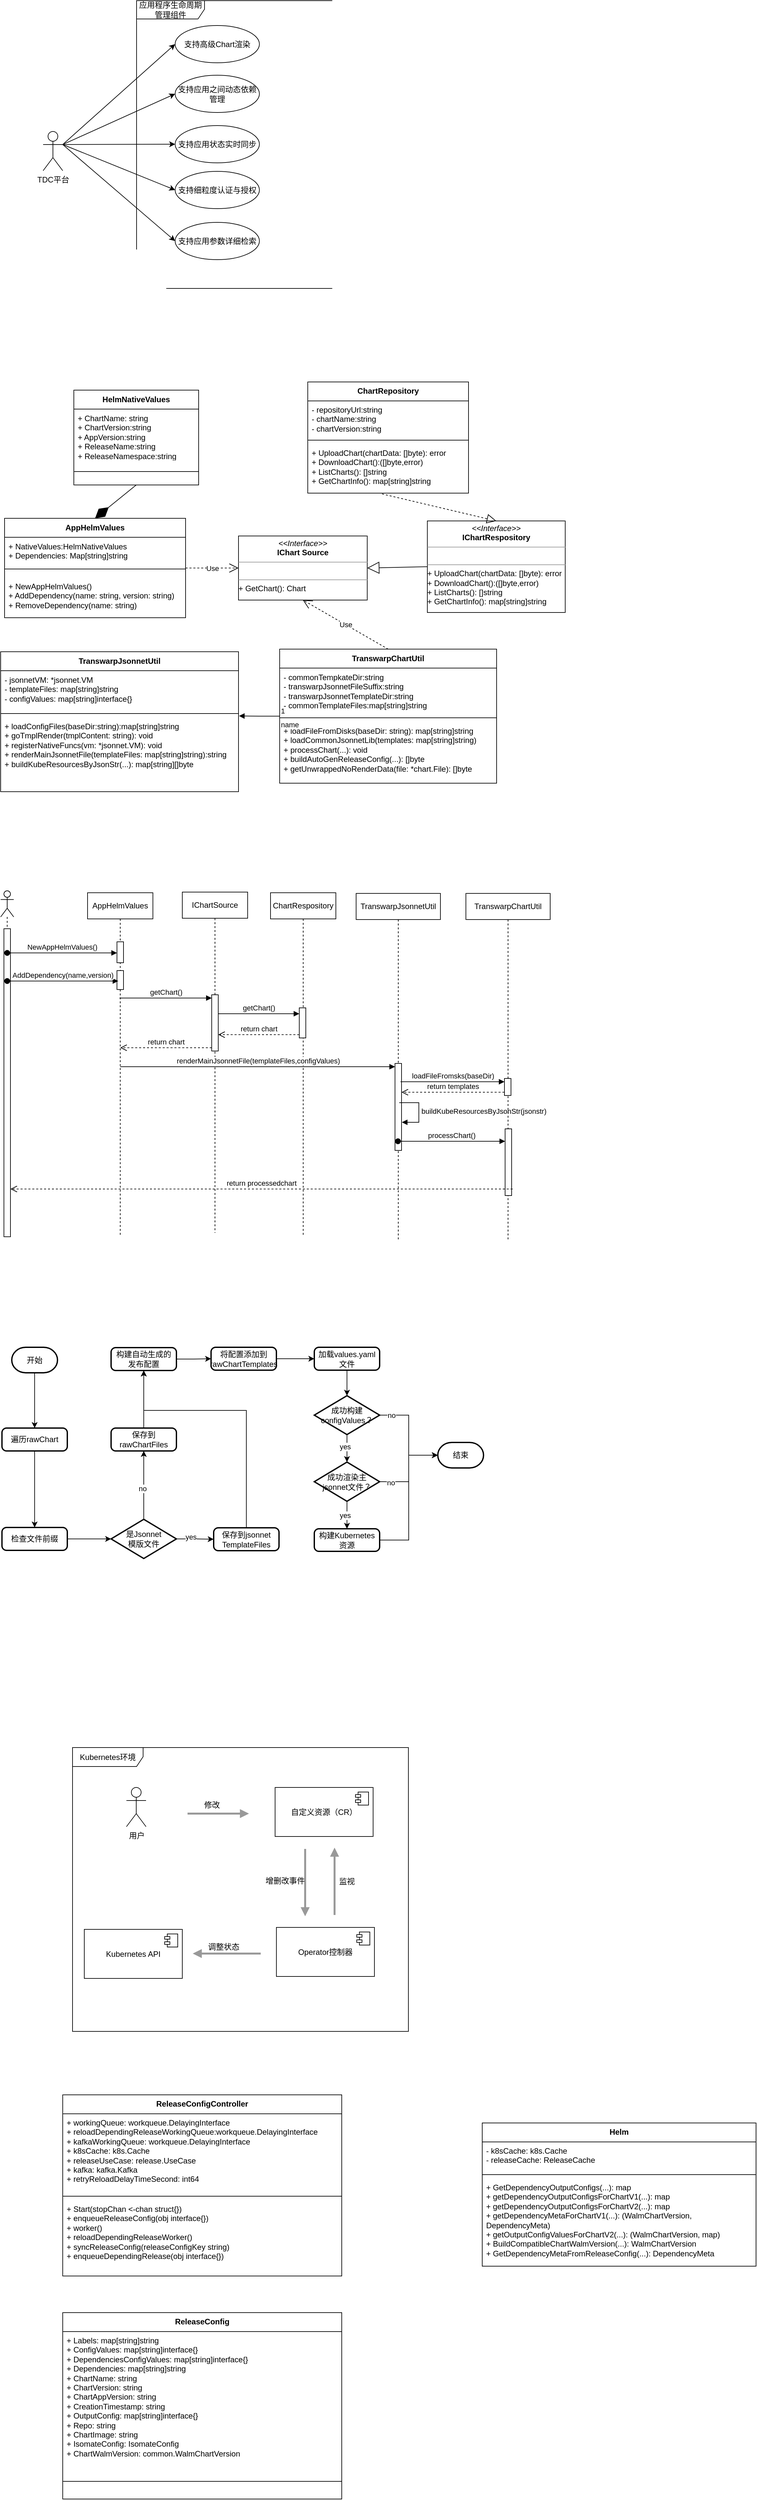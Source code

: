 <mxfile version="23.0.0" type="github">
  <diagram name="第 1 页" id="yZunspwBwA8Hu7tk7gx-">
    <mxGraphModel dx="2474" dy="5156" grid="0" gridSize="10" guides="1" tooltips="1" connect="1" arrows="1" fold="1" page="0" pageScale="1" pageWidth="827" pageHeight="1169" math="0" shadow="0">
      <root>
        <mxCell id="0" />
        <mxCell id="1" parent="0" />
        <mxCell id="CTEW_f1p-4XAKWupYN5k-1" value="HelmNativeValues" style="swimlane;fontStyle=1;align=center;verticalAlign=top;childLayout=stackLayout;horizontal=1;startSize=29;horizontalStack=0;resizeParent=1;resizeParentMax=0;resizeLast=0;collapsible=1;marginBottom=0;whiteSpace=wrap;html=1;" parent="1" vertex="1">
          <mxGeometry x="-277" y="-3053.5" width="191" height="145" as="geometry" />
        </mxCell>
        <mxCell id="CTEW_f1p-4XAKWupYN5k-2" value="+ ChartName: string&lt;br&gt;+ ChartVersion:string&lt;br&gt;+ AppVersion:string&lt;br&gt;+ ReleaseName:string&lt;br&gt;+ ReleaseNamespace:string" style="text;strokeColor=none;fillColor=none;align=left;verticalAlign=top;spacingLeft=4;spacingRight=4;overflow=hidden;rotatable=0;points=[[0,0.5],[1,0.5]];portConstraint=eastwest;whiteSpace=wrap;html=1;" parent="CTEW_f1p-4XAKWupYN5k-1" vertex="1">
          <mxGeometry y="29" width="191" height="75" as="geometry" />
        </mxCell>
        <mxCell id="CTEW_f1p-4XAKWupYN5k-3" value="" style="line;strokeWidth=1;fillColor=none;align=left;verticalAlign=middle;spacingTop=-1;spacingLeft=3;spacingRight=3;rotatable=0;labelPosition=right;points=[];portConstraint=eastwest;strokeColor=inherit;" parent="CTEW_f1p-4XAKWupYN5k-1" vertex="1">
          <mxGeometry y="104" width="191" height="41" as="geometry" />
        </mxCell>
        <mxCell id="CTEW_f1p-4XAKWupYN5k-19" value="AppHelmValues" style="swimlane;fontStyle=1;align=center;verticalAlign=top;childLayout=stackLayout;horizontal=1;startSize=29;horizontalStack=0;resizeParent=1;resizeParentMax=0;resizeLast=0;collapsible=1;marginBottom=0;whiteSpace=wrap;html=1;" parent="1" vertex="1">
          <mxGeometry x="-383" y="-2857.5" width="277" height="152" as="geometry" />
        </mxCell>
        <mxCell id="CTEW_f1p-4XAKWupYN5k-20" value="+ NativeValues:HelmNativeValues&lt;br&gt;+ Dependencies: Map[string]string&lt;br&gt;" style="text;strokeColor=none;fillColor=none;align=left;verticalAlign=top;spacingLeft=4;spacingRight=4;overflow=hidden;rotatable=0;points=[[0,0.5],[1,0.5]];portConstraint=eastwest;whiteSpace=wrap;html=1;" parent="CTEW_f1p-4XAKWupYN5k-19" vertex="1">
          <mxGeometry y="29" width="277" height="36" as="geometry" />
        </mxCell>
        <mxCell id="CTEW_f1p-4XAKWupYN5k-21" value="" style="line;strokeWidth=1;fillColor=none;align=left;verticalAlign=middle;spacingTop=-1;spacingLeft=3;spacingRight=3;rotatable=0;labelPosition=right;points=[];portConstraint=eastwest;strokeColor=inherit;" parent="CTEW_f1p-4XAKWupYN5k-19" vertex="1">
          <mxGeometry y="65" width="277" height="25" as="geometry" />
        </mxCell>
        <mxCell id="CTEW_f1p-4XAKWupYN5k-49" value="+ NewAppHelmValues()&lt;br style=&quot;border-color: var(--border-color); padding: 0px; margin: 0px;&quot;&gt;+ AddDependency(name: string, version: string)&lt;br style=&quot;border-color: var(--border-color); padding: 0px; margin: 0px;&quot;&gt;+ RemoveDependency(name: string)" style="text;strokeColor=none;fillColor=none;align=left;verticalAlign=top;spacingLeft=4;spacingRight=4;overflow=hidden;rotatable=0;points=[[0,0.5],[1,0.5]];portConstraint=eastwest;whiteSpace=wrap;html=1;" parent="CTEW_f1p-4XAKWupYN5k-19" vertex="1">
          <mxGeometry y="90" width="277" height="62" as="geometry" />
        </mxCell>
        <mxCell id="CTEW_f1p-4XAKWupYN5k-25" value="TranswarpChartUtil" style="swimlane;fontStyle=1;align=center;verticalAlign=top;childLayout=stackLayout;horizontal=1;startSize=29;horizontalStack=0;resizeParent=1;resizeParentMax=0;resizeLast=0;collapsible=1;marginBottom=0;whiteSpace=wrap;html=1;" parent="1" vertex="1">
          <mxGeometry x="38" y="-2657.5" width="332" height="205" as="geometry" />
        </mxCell>
        <mxCell id="CTEW_f1p-4XAKWupYN5k-32" value="- commonTempkateDir:string&lt;br&gt;- transwarpJsonnetFileSuffix:string&lt;br&gt;- transwarpJsonnetTemplateDir:string&lt;br&gt;- commonTemplateFiles:map[string]string" style="text;strokeColor=none;fillColor=none;align=left;verticalAlign=top;spacingLeft=4;spacingRight=4;overflow=hidden;rotatable=0;points=[[0,0.5],[1,0.5]];portConstraint=eastwest;whiteSpace=wrap;html=1;" parent="CTEW_f1p-4XAKWupYN5k-25" vertex="1">
          <mxGeometry y="29" width="332" height="70" as="geometry" />
        </mxCell>
        <mxCell id="CTEW_f1p-4XAKWupYN5k-27" value="" style="line;strokeWidth=1;fillColor=none;align=left;verticalAlign=middle;spacingTop=-1;spacingLeft=3;spacingRight=3;rotatable=0;labelPosition=right;points=[];portConstraint=eastwest;strokeColor=inherit;" parent="CTEW_f1p-4XAKWupYN5k-25" vertex="1">
          <mxGeometry y="99" width="332" height="12" as="geometry" />
        </mxCell>
        <mxCell id="CTEW_f1p-4XAKWupYN5k-26" value="&lt;div&gt;+ loadFileFromDisks(baseDir: string): map[string]string&lt;/div&gt;&lt;div&gt;+ loadCommonJsonnetLib(templates: map[string]string)&lt;/div&gt;&lt;div&gt;+ processChart(...): void&lt;/div&gt;&lt;div&gt;+ buildAutoGenReleaseConfig(...): []byte&lt;/div&gt;&lt;div&gt;+ getUnwrappedNoRenderData(file: *chart.File): []byte&lt;/div&gt;" style="text;strokeColor=none;fillColor=none;align=left;verticalAlign=top;spacingLeft=4;spacingRight=4;overflow=hidden;rotatable=0;points=[[0,0.5],[1,0.5]];portConstraint=eastwest;whiteSpace=wrap;html=1;" parent="CTEW_f1p-4XAKWupYN5k-25" vertex="1">
          <mxGeometry y="111" width="332" height="94" as="geometry" />
        </mxCell>
        <mxCell id="CTEW_f1p-4XAKWupYN5k-28" value="TranswarpJsonnetUtil" style="swimlane;fontStyle=1;align=center;verticalAlign=top;childLayout=stackLayout;horizontal=1;startSize=29;horizontalStack=0;resizeParent=1;resizeParentMax=0;resizeLast=0;collapsible=1;marginBottom=0;whiteSpace=wrap;html=1;" parent="1" vertex="1">
          <mxGeometry x="-389" y="-2653.5" width="364" height="214" as="geometry" />
        </mxCell>
        <mxCell id="CTEW_f1p-4XAKWupYN5k-29" value="&lt;div&gt;- jsonnetVM: *jsonnet.VM&lt;/div&gt;&lt;div&gt;- templateFiles: map[string]string&lt;/div&gt;&lt;div&gt;- configValues: map[string]interface{}&lt;/div&gt;" style="text;strokeColor=none;fillColor=none;align=left;verticalAlign=top;spacingLeft=4;spacingRight=4;overflow=hidden;rotatable=0;points=[[0,0.5],[1,0.5]];portConstraint=eastwest;whiteSpace=wrap;html=1;" parent="CTEW_f1p-4XAKWupYN5k-28" vertex="1">
          <mxGeometry y="29" width="364" height="60" as="geometry" />
        </mxCell>
        <mxCell id="CTEW_f1p-4XAKWupYN5k-30" value="" style="line;strokeWidth=1;fillColor=none;align=left;verticalAlign=middle;spacingTop=-1;spacingLeft=3;spacingRight=3;rotatable=0;labelPosition=right;points=[];portConstraint=eastwest;strokeColor=inherit;" parent="CTEW_f1p-4XAKWupYN5k-28" vertex="1">
          <mxGeometry y="89" width="364" height="11" as="geometry" />
        </mxCell>
        <mxCell id="CTEW_f1p-4XAKWupYN5k-33" value="&lt;div&gt;+ loadConfigFiles(baseDir:string):map[string]string&lt;/div&gt;&lt;div&gt;+ goTmplRender(tmplContent: string): void&lt;/div&gt;&lt;div&gt;+ registerNativeFuncs(vm: *jsonnet.VM): void&lt;/div&gt;&lt;div&gt;+ renderMainJsonnetFile(templateFiles: map[string]string):string&lt;/div&gt;&lt;div&gt;+ buildKubeResourcesByJsonStr(...): map[string][]byte&lt;/div&gt;" style="text;strokeColor=none;fillColor=none;align=left;verticalAlign=top;spacingLeft=4;spacingRight=4;overflow=hidden;rotatable=0;points=[[0,0.5],[1,0.5]];portConstraint=eastwest;whiteSpace=wrap;html=1;" parent="CTEW_f1p-4XAKWupYN5k-28" vertex="1">
          <mxGeometry y="100" width="364" height="114" as="geometry" />
        </mxCell>
        <mxCell id="CTEW_f1p-4XAKWupYN5k-43" value="ChartRepository" style="swimlane;fontStyle=1;align=center;verticalAlign=top;childLayout=stackLayout;horizontal=1;startSize=29;horizontalStack=0;resizeParent=1;resizeParentMax=0;resizeLast=0;collapsible=1;marginBottom=0;whiteSpace=wrap;html=1;" parent="1" vertex="1">
          <mxGeometry x="81" y="-3066" width="246" height="170" as="geometry" />
        </mxCell>
        <mxCell id="CTEW_f1p-4XAKWupYN5k-44" value="- repositoryUrl:string&lt;br&gt;- chartName:string&lt;br&gt;- chartVersion:string&lt;br&gt;" style="text;strokeColor=none;fillColor=none;align=left;verticalAlign=top;spacingLeft=4;spacingRight=4;overflow=hidden;rotatable=0;points=[[0,0.5],[1,0.5]];portConstraint=eastwest;whiteSpace=wrap;html=1;" parent="CTEW_f1p-4XAKWupYN5k-43" vertex="1">
          <mxGeometry y="29" width="246" height="54" as="geometry" />
        </mxCell>
        <mxCell id="CTEW_f1p-4XAKWupYN5k-45" value="" style="line;strokeWidth=1;fillColor=none;align=left;verticalAlign=middle;spacingTop=-1;spacingLeft=3;spacingRight=3;rotatable=0;labelPosition=right;points=[];portConstraint=eastwest;strokeColor=inherit;" parent="CTEW_f1p-4XAKWupYN5k-43" vertex="1">
          <mxGeometry y="83" width="246" height="12" as="geometry" />
        </mxCell>
        <mxCell id="CTEW_f1p-4XAKWupYN5k-46" value="&lt;div&gt;+ UploadChart(chartData: []byte): error&lt;/div&gt;&lt;div&gt;+ DownloadChart():([]byte,error)&lt;/div&gt;&lt;div&gt;+ ListCharts(): []string&lt;/div&gt;&lt;div&gt;+ GetChartInfo(): map[string]string&lt;/div&gt;&lt;div&gt;&lt;br&gt;&lt;/div&gt;" style="text;strokeColor=none;fillColor=none;align=left;verticalAlign=top;spacingLeft=4;spacingRight=4;overflow=hidden;rotatable=0;points=[[0,0.5],[1,0.5]];portConstraint=eastwest;whiteSpace=wrap;html=1;" parent="CTEW_f1p-4XAKWupYN5k-43" vertex="1">
          <mxGeometry y="95" width="246" height="75" as="geometry" />
        </mxCell>
        <mxCell id="CTEW_f1p-4XAKWupYN5k-58" value="Use" style="endArrow=open;endSize=12;dashed=1;html=1;rounded=0;exitX=1;exitY=0.5;exitDx=0;exitDy=0;entryX=0;entryY=0.5;entryDx=0;entryDy=0;edgeStyle=orthogonalEdgeStyle;" parent="1" source="CTEW_f1p-4XAKWupYN5k-19" target="CTEW_f1p-4XAKWupYN5k-68" edge="1">
          <mxGeometry width="160" relative="1" as="geometry">
            <mxPoint x="-5" y="-2409.5" as="sourcePoint" />
            <mxPoint x="155" y="-2409.5" as="targetPoint" />
          </mxGeometry>
        </mxCell>
        <mxCell id="CTEW_f1p-4XAKWupYN5k-59" value="&lt;p style=&quot;margin:0px;margin-top:4px;text-align:center;&quot;&gt;&lt;i&gt;&amp;lt;&amp;lt;Interface&amp;gt;&amp;gt;&lt;/i&gt;&lt;br&gt;&lt;b&gt;IChartRespository&lt;/b&gt;&lt;/p&gt;&lt;hr size=&quot;1&quot;&gt;&lt;p style=&quot;margin:0px;margin-left:4px;&quot;&gt;&lt;br&gt;&lt;/p&gt;&lt;hr size=&quot;1&quot;&gt;&lt;div style=&quot;border-color: var(--border-color);&quot;&gt;+ UploadChart(chartData: []byte): error&lt;/div&gt;&lt;div style=&quot;border-color: var(--border-color);&quot;&gt;+ DownloadChart():([]byte,error)&lt;/div&gt;&lt;div style=&quot;border-color: var(--border-color);&quot;&gt;+ ListCharts(): []string&lt;/div&gt;&lt;div style=&quot;border-color: var(--border-color);&quot;&gt;+ GetChartInfo(): map[string]string&lt;/div&gt;" style="verticalAlign=top;align=left;overflow=fill;fontSize=12;fontFamily=Helvetica;html=1;whiteSpace=wrap;" parent="1" vertex="1">
          <mxGeometry x="264" y="-2853.5" width="211" height="140" as="geometry" />
        </mxCell>
        <mxCell id="CTEW_f1p-4XAKWupYN5k-63" value="Use" style="endArrow=open;endSize=12;dashed=1;html=1;rounded=0;exitX=0.5;exitY=0;exitDx=0;exitDy=0;entryX=0.5;entryY=1;entryDx=0;entryDy=0;" parent="1" source="CTEW_f1p-4XAKWupYN5k-25" target="CTEW_f1p-4XAKWupYN5k-68" edge="1">
          <mxGeometry width="160" relative="1" as="geometry">
            <mxPoint x="146" y="-2724.5" as="sourcePoint" />
            <mxPoint x="306" y="-2724.5" as="targetPoint" />
          </mxGeometry>
        </mxCell>
        <mxCell id="CTEW_f1p-4XAKWupYN5k-64" value="" style="endArrow=diamondThin;endFill=1;endSize=24;html=1;rounded=0;entryX=0.5;entryY=0;entryDx=0;entryDy=0;exitX=0.5;exitY=1;exitDx=0;exitDy=0;" parent="1" source="CTEW_f1p-4XAKWupYN5k-1" target="CTEW_f1p-4XAKWupYN5k-19" edge="1">
          <mxGeometry width="160" relative="1" as="geometry">
            <mxPoint x="-96" y="-2990.5" as="sourcePoint" />
            <mxPoint x="64" y="-2990.5" as="targetPoint" />
          </mxGeometry>
        </mxCell>
        <mxCell id="CTEW_f1p-4XAKWupYN5k-65" value="" style="endArrow=block;dashed=1;endFill=0;endSize=12;html=1;rounded=0;exitX=0.462;exitY=1.016;exitDx=0;exitDy=0;exitPerimeter=0;entryX=0.5;entryY=0;entryDx=0;entryDy=0;" parent="1" source="CTEW_f1p-4XAKWupYN5k-46" target="CTEW_f1p-4XAKWupYN5k-59" edge="1">
          <mxGeometry width="160" relative="1" as="geometry">
            <mxPoint x="143" y="-2982.5" as="sourcePoint" />
            <mxPoint x="692.5" y="-2956.5" as="targetPoint" />
          </mxGeometry>
        </mxCell>
        <mxCell id="CTEW_f1p-4XAKWupYN5k-66" value="name" style="endArrow=block;endFill=1;html=1;edgeStyle=orthogonalEdgeStyle;align=left;verticalAlign=top;rounded=0;exitX=0;exitY=0.5;exitDx=0;exitDy=0;entryX=1.002;entryY=-0.016;entryDx=0;entryDy=0;entryPerimeter=0;" parent="1" source="CTEW_f1p-4XAKWupYN5k-25" target="CTEW_f1p-4XAKWupYN5k-33" edge="1">
          <mxGeometry x="-1" relative="1" as="geometry">
            <mxPoint x="445" y="-2546" as="sourcePoint" />
            <mxPoint x="605" y="-2546" as="targetPoint" />
          </mxGeometry>
        </mxCell>
        <mxCell id="CTEW_f1p-4XAKWupYN5k-67" value="1" style="edgeLabel;resizable=0;html=1;align=left;verticalAlign=bottom;" parent="CTEW_f1p-4XAKWupYN5k-66" connectable="0" vertex="1">
          <mxGeometry x="-1" relative="1" as="geometry" />
        </mxCell>
        <mxCell id="CTEW_f1p-4XAKWupYN5k-68" value="&lt;p style=&quot;margin:0px;margin-top:4px;text-align:center;&quot;&gt;&lt;i&gt;&amp;lt;&amp;lt;Interface&amp;gt;&amp;gt;&lt;/i&gt;&lt;br&gt;&lt;b&gt;IChart Source&lt;/b&gt;&lt;/p&gt;&lt;hr size=&quot;1&quot;&gt;&lt;p style=&quot;margin:0px;margin-left:4px;&quot;&gt;&lt;br&gt;&lt;/p&gt;&lt;hr size=&quot;1&quot;&gt;&lt;div style=&quot;border-color: var(--border-color);&quot;&gt;+ GetChart(): Chart&lt;/div&gt;&lt;div style=&quot;border-color: var(--border-color);&quot;&gt;&lt;br&gt;&lt;/div&gt;" style="verticalAlign=top;align=left;overflow=fill;fontSize=12;fontFamily=Helvetica;html=1;whiteSpace=wrap;" parent="1" vertex="1">
          <mxGeometry x="-25" y="-2830.5" width="197" height="98" as="geometry" />
        </mxCell>
        <mxCell id="CTEW_f1p-4XAKWupYN5k-70" value="" style="endArrow=block;endSize=16;endFill=0;html=1;rounded=0;exitX=0;exitY=0.5;exitDx=0;exitDy=0;entryX=1;entryY=0.5;entryDx=0;entryDy=0;" parent="1" source="CTEW_f1p-4XAKWupYN5k-59" target="CTEW_f1p-4XAKWupYN5k-68" edge="1">
          <mxGeometry width="160" relative="1" as="geometry">
            <mxPoint x="148" y="-2740.5" as="sourcePoint" />
            <mxPoint x="306" y="-2740.5" as="targetPoint" />
          </mxGeometry>
        </mxCell>
        <mxCell id="4g_r35mxg7f-W7c9p7ji-1" value="AppHelmValues&lt;br&gt;" style="shape=umlLifeline;perimeter=lifelinePerimeter;whiteSpace=wrap;html=1;container=1;dropTarget=0;collapsible=0;recursiveResize=0;outlineConnect=0;portConstraint=eastwest;newEdgeStyle={&quot;curved&quot;:0,&quot;rounded&quot;:0};" vertex="1" parent="1">
          <mxGeometry x="-256" y="-2285" width="100" height="523" as="geometry" />
        </mxCell>
        <mxCell id="4g_r35mxg7f-W7c9p7ji-37" value="" style="html=1;points=[[0,0,0,0,5],[0,1,0,0,-5],[1,0,0,0,5],[1,1,0,0,-5]];perimeter=orthogonalPerimeter;outlineConnect=0;targetShapes=umlLifeline;portConstraint=eastwest;newEdgeStyle={&quot;curved&quot;:0,&quot;rounded&quot;:0};" vertex="1" parent="4g_r35mxg7f-W7c9p7ji-1">
          <mxGeometry x="45" y="75" width="10" height="32" as="geometry" />
        </mxCell>
        <mxCell id="4g_r35mxg7f-W7c9p7ji-41" value="" style="html=1;points=[[0,0,0,0,5],[0,1,0,0,-5],[1,0,0,0,5],[1,1,0,0,-5]];perimeter=orthogonalPerimeter;outlineConnect=0;targetShapes=umlLifeline;portConstraint=eastwest;newEdgeStyle={&quot;curved&quot;:0,&quot;rounded&quot;:0};" vertex="1" parent="4g_r35mxg7f-W7c9p7ji-1">
          <mxGeometry x="45" y="119" width="10" height="29" as="geometry" />
        </mxCell>
        <mxCell id="4g_r35mxg7f-W7c9p7ji-2" value="IChartSource" style="shape=umlLifeline;perimeter=lifelinePerimeter;whiteSpace=wrap;html=1;container=1;dropTarget=0;collapsible=0;recursiveResize=0;outlineConnect=0;portConstraint=eastwest;newEdgeStyle={&quot;curved&quot;:0,&quot;rounded&quot;:0};" vertex="1" parent="1">
          <mxGeometry x="-111" y="-2286" width="100" height="521" as="geometry" />
        </mxCell>
        <mxCell id="4g_r35mxg7f-W7c9p7ji-19" value="" style="html=1;points=[[0,0,0,0,5],[0,1,0,0,-5],[1,0,0,0,5],[1,1,0,0,-5]];perimeter=orthogonalPerimeter;outlineConnect=0;targetShapes=umlLifeline;portConstraint=eastwest;newEdgeStyle={&quot;curved&quot;:0,&quot;rounded&quot;:0};" vertex="1" parent="4g_r35mxg7f-W7c9p7ji-2">
          <mxGeometry x="45" y="157" width="10" height="86" as="geometry" />
        </mxCell>
        <mxCell id="4g_r35mxg7f-W7c9p7ji-3" value="ChartRespository" style="shape=umlLifeline;perimeter=lifelinePerimeter;whiteSpace=wrap;html=1;container=1;dropTarget=0;collapsible=0;recursiveResize=0;outlineConnect=0;portConstraint=eastwest;newEdgeStyle={&quot;curved&quot;:0,&quot;rounded&quot;:0};" vertex="1" parent="1">
          <mxGeometry x="24" y="-2285" width="100" height="523" as="geometry" />
        </mxCell>
        <mxCell id="4g_r35mxg7f-W7c9p7ji-22" value="" style="html=1;points=[[0,0,0,0,5],[0,1,0,0,-5],[1,0,0,0,5],[1,1,0,0,-5]];perimeter=orthogonalPerimeter;outlineConnect=0;targetShapes=umlLifeline;portConstraint=eastwest;newEdgeStyle={&quot;curved&quot;:0,&quot;rounded&quot;:0};" vertex="1" parent="4g_r35mxg7f-W7c9p7ji-3">
          <mxGeometry x="44" y="176" width="10" height="46" as="geometry" />
        </mxCell>
        <mxCell id="4g_r35mxg7f-W7c9p7ji-4" value="TranswarpJsonnetUtil" style="shape=umlLifeline;perimeter=lifelinePerimeter;whiteSpace=wrap;html=1;container=1;dropTarget=0;collapsible=0;recursiveResize=0;outlineConnect=0;portConstraint=eastwest;newEdgeStyle={&quot;curved&quot;:0,&quot;rounded&quot;:0};" vertex="1" parent="1">
          <mxGeometry x="155" y="-2284" width="129" height="529" as="geometry" />
        </mxCell>
        <mxCell id="4g_r35mxg7f-W7c9p7ji-28" value="" style="html=1;points=[[0,0,0,0,5],[0,1,0,0,-5],[1,0,0,0,5],[1,1,0,0,-5]];perimeter=orthogonalPerimeter;outlineConnect=0;targetShapes=umlLifeline;portConstraint=eastwest;newEdgeStyle={&quot;curved&quot;:0,&quot;rounded&quot;:0};" vertex="1" parent="4g_r35mxg7f-W7c9p7ji-4">
          <mxGeometry x="59.5" y="260" width="10" height="133" as="geometry" />
        </mxCell>
        <mxCell id="4g_r35mxg7f-W7c9p7ji-46" value="buildKubeResourcesByJsonStr(jsonstr)" style="html=1;align=left;spacingLeft=2;endArrow=block;rounded=0;edgeStyle=orthogonalEdgeStyle;curved=0;rounded=0;" edge="1" parent="4g_r35mxg7f-W7c9p7ji-4">
          <mxGeometry relative="1" as="geometry">
            <mxPoint x="66" y="320" as="sourcePoint" />
            <Array as="points">
              <mxPoint x="96" y="350" />
            </Array>
            <mxPoint x="70" y="350" as="targetPoint" />
          </mxGeometry>
        </mxCell>
        <mxCell id="4g_r35mxg7f-W7c9p7ji-5" value="TranswarpChartUtil" style="shape=umlLifeline;perimeter=lifelinePerimeter;whiteSpace=wrap;html=1;container=1;dropTarget=0;collapsible=0;recursiveResize=0;outlineConnect=0;portConstraint=eastwest;newEdgeStyle={&quot;curved&quot;:0,&quot;rounded&quot;:0};" vertex="1" parent="1">
          <mxGeometry x="323" y="-2284" width="129" height="531" as="geometry" />
        </mxCell>
        <mxCell id="4g_r35mxg7f-W7c9p7ji-31" value="" style="html=1;points=[[0,0,0,0,5],[0,1,0,0,-5],[1,0,0,0,5],[1,1,0,0,-5]];perimeter=orthogonalPerimeter;outlineConnect=0;targetShapes=umlLifeline;portConstraint=eastwest;newEdgeStyle={&quot;curved&quot;:0,&quot;rounded&quot;:0};" vertex="1" parent="4g_r35mxg7f-W7c9p7ji-5">
          <mxGeometry x="59" y="283" width="10" height="26" as="geometry" />
        </mxCell>
        <mxCell id="4g_r35mxg7f-W7c9p7ji-47" value="" style="html=1;points=[[0,0,0,0,5],[0,1,0,0,-5],[1,0,0,0,5],[1,1,0,0,-5]];perimeter=orthogonalPerimeter;outlineConnect=0;targetShapes=umlLifeline;portConstraint=eastwest;newEdgeStyle={&quot;curved&quot;:0,&quot;rounded&quot;:0};" vertex="1" parent="4g_r35mxg7f-W7c9p7ji-5">
          <mxGeometry x="60" y="360" width="10" height="102" as="geometry" />
        </mxCell>
        <mxCell id="4g_r35mxg7f-W7c9p7ji-20" value="getChart()" style="html=1;verticalAlign=bottom;endArrow=block;curved=0;rounded=0;entryX=0;entryY=0;entryDx=0;entryDy=5;" edge="1" parent="1">
          <mxGeometry relative="1" as="geometry">
            <mxPoint x="-207" y="-2124" as="sourcePoint" />
            <mxPoint x="-66" y="-2124" as="targetPoint" />
          </mxGeometry>
        </mxCell>
        <mxCell id="4g_r35mxg7f-W7c9p7ji-23" value="getChart()" style="html=1;verticalAlign=bottom;endArrow=block;curved=0;rounded=0;entryX=0;entryY=0;entryDx=0;entryDy=5;" edge="1" parent="1" source="4g_r35mxg7f-W7c9p7ji-19">
          <mxGeometry relative="1" as="geometry">
            <mxPoint x="-61.5" y="-2094" as="sourcePoint" />
            <mxPoint x="68" y="-2100" as="targetPoint" />
          </mxGeometry>
        </mxCell>
        <mxCell id="4g_r35mxg7f-W7c9p7ji-24" value="return chart" style="html=1;verticalAlign=bottom;endArrow=open;dashed=1;endSize=8;curved=0;rounded=0;exitX=0;exitY=1;exitDx=0;exitDy=-5;" edge="1" source="4g_r35mxg7f-W7c9p7ji-22" parent="1" target="4g_r35mxg7f-W7c9p7ji-19">
          <mxGeometry relative="1" as="geometry">
            <mxPoint x="-61.5" y="-2028" as="targetPoint" />
          </mxGeometry>
        </mxCell>
        <mxCell id="4g_r35mxg7f-W7c9p7ji-21" value="return chart" style="html=1;verticalAlign=bottom;endArrow=open;dashed=1;endSize=8;curved=0;rounded=0;exitX=0;exitY=1;exitDx=0;exitDy=-5;" edge="1" source="4g_r35mxg7f-W7c9p7ji-19" parent="1" target="4g_r35mxg7f-W7c9p7ji-1">
          <mxGeometry relative="1" as="geometry">
            <mxPoint x="-239" y="-1999" as="targetPoint" />
          </mxGeometry>
        </mxCell>
        <mxCell id="4g_r35mxg7f-W7c9p7ji-29" value="renderMainJsonnetFile(templateFiles,configValues)" style="html=1;verticalAlign=bottom;endArrow=block;curved=0;rounded=0;entryX=0;entryY=0;entryDx=0;entryDy=5;" edge="1" target="4g_r35mxg7f-W7c9p7ji-28" parent="1" source="4g_r35mxg7f-W7c9p7ji-1">
          <mxGeometry relative="1" as="geometry">
            <mxPoint x="192" y="-1900" as="sourcePoint" />
          </mxGeometry>
        </mxCell>
        <mxCell id="4g_r35mxg7f-W7c9p7ji-30" value="return processedchart" style="html=1;verticalAlign=bottom;endArrow=open;dashed=1;endSize=8;curved=0;rounded=0;" edge="1" parent="1" target="4g_r35mxg7f-W7c9p7ji-36">
          <mxGeometry relative="1" as="geometry">
            <mxPoint x="-405" y="-1832" as="targetPoint" />
            <mxPoint x="394.5" y="-1832" as="sourcePoint" />
          </mxGeometry>
        </mxCell>
        <mxCell id="4g_r35mxg7f-W7c9p7ji-32" value="loadFileFromsks(baseDir)" style="html=1;verticalAlign=bottom;endArrow=block;curved=0;rounded=0;entryX=0;entryY=0;entryDx=0;entryDy=5;" edge="1" target="4g_r35mxg7f-W7c9p7ji-31" parent="1">
          <mxGeometry relative="1" as="geometry">
            <mxPoint x="223" y="-1996" as="sourcePoint" />
          </mxGeometry>
        </mxCell>
        <mxCell id="4g_r35mxg7f-W7c9p7ji-33" value="return templates" style="html=1;verticalAlign=bottom;endArrow=open;dashed=1;endSize=8;curved=0;rounded=0;exitX=0;exitY=1;exitDx=0;exitDy=-5;" edge="1" source="4g_r35mxg7f-W7c9p7ji-31" parent="1" target="4g_r35mxg7f-W7c9p7ji-28">
          <mxGeometry relative="1" as="geometry">
            <mxPoint x="223" y="-1926" as="targetPoint" />
          </mxGeometry>
        </mxCell>
        <mxCell id="4g_r35mxg7f-W7c9p7ji-35" value="" style="shape=umlLifeline;perimeter=lifelinePerimeter;whiteSpace=wrap;html=1;container=1;dropTarget=0;collapsible=0;recursiveResize=0;outlineConnect=0;portConstraint=eastwest;newEdgeStyle={&quot;curved&quot;:0,&quot;rounded&quot;:0};participant=umlActor;" vertex="1" parent="1">
          <mxGeometry x="-389" y="-2288" width="20" height="529" as="geometry" />
        </mxCell>
        <mxCell id="4g_r35mxg7f-W7c9p7ji-36" value="" style="html=1;points=[[0,0,0,0,5],[0,1,0,0,-5],[1,0,0,0,5],[1,1,0,0,-5]];perimeter=orthogonalPerimeter;outlineConnect=0;targetShapes=umlLifeline;portConstraint=eastwest;newEdgeStyle={&quot;curved&quot;:0,&quot;rounded&quot;:0};" vertex="1" parent="4g_r35mxg7f-W7c9p7ji-35">
          <mxGeometry x="5" y="58" width="10" height="471" as="geometry" />
        </mxCell>
        <mxCell id="4g_r35mxg7f-W7c9p7ji-38" value="NewAppHelmValues()" style="html=1;verticalAlign=bottom;startArrow=oval;endArrow=block;startSize=8;curved=0;rounded=0;" edge="1" target="4g_r35mxg7f-W7c9p7ji-37" parent="1" source="4g_r35mxg7f-W7c9p7ji-35">
          <mxGeometry relative="1" as="geometry">
            <mxPoint x="-352" y="-2201" as="sourcePoint" />
            <Array as="points">
              <mxPoint x="-311" y="-2193" />
            </Array>
          </mxGeometry>
        </mxCell>
        <mxCell id="4g_r35mxg7f-W7c9p7ji-42" value="AddDependency(name,version)" style="html=1;verticalAlign=bottom;startArrow=oval;endArrow=block;startSize=8;curved=0;rounded=0;entryX=0;entryY=0;entryDx=0;entryDy=5;" edge="1" parent="1">
          <mxGeometry relative="1" as="geometry">
            <mxPoint x="-379" y="-2150" as="sourcePoint" />
            <mxPoint x="-209" y="-2150" as="targetPoint" />
          </mxGeometry>
        </mxCell>
        <mxCell id="4g_r35mxg7f-W7c9p7ji-48" value="processChart()" style="html=1;verticalAlign=bottom;startArrow=oval;endArrow=block;startSize=8;curved=0;rounded=0;entryX=0;entryY=0;entryDx=0;entryDy=5;" edge="1" parent="1">
          <mxGeometry relative="1" as="geometry">
            <mxPoint x="219" y="-1905" as="sourcePoint" />
            <mxPoint x="383" y="-1905" as="targetPoint" />
          </mxGeometry>
        </mxCell>
        <mxCell id="4g_r35mxg7f-W7c9p7ji-58" style="rounded=0;orthogonalLoop=1;jettySize=auto;html=1;exitX=1;exitY=0.333;exitDx=0;exitDy=0;exitPerimeter=0;entryX=0;entryY=0.5;entryDx=0;entryDy=0;" edge="1" parent="1" source="4g_r35mxg7f-W7c9p7ji-49" target="4g_r35mxg7f-W7c9p7ji-53">
          <mxGeometry relative="1" as="geometry" />
        </mxCell>
        <mxCell id="4g_r35mxg7f-W7c9p7ji-59" style="rounded=0;orthogonalLoop=1;jettySize=auto;html=1;exitX=1;exitY=0.333;exitDx=0;exitDy=0;exitPerimeter=0;entryX=0;entryY=0.5;entryDx=0;entryDy=0;" edge="1" parent="1" source="4g_r35mxg7f-W7c9p7ji-49" target="4g_r35mxg7f-W7c9p7ji-54">
          <mxGeometry relative="1" as="geometry" />
        </mxCell>
        <mxCell id="4g_r35mxg7f-W7c9p7ji-60" style="rounded=0;orthogonalLoop=1;jettySize=auto;html=1;exitX=1;exitY=0.333;exitDx=0;exitDy=0;exitPerimeter=0;entryX=0;entryY=0.5;entryDx=0;entryDy=0;" edge="1" parent="1" source="4g_r35mxg7f-W7c9p7ji-49" target="4g_r35mxg7f-W7c9p7ji-55">
          <mxGeometry relative="1" as="geometry" />
        </mxCell>
        <mxCell id="4g_r35mxg7f-W7c9p7ji-61" style="rounded=0;orthogonalLoop=1;jettySize=auto;html=1;exitX=1;exitY=0.333;exitDx=0;exitDy=0;exitPerimeter=0;entryX=0;entryY=0.5;entryDx=0;entryDy=0;" edge="1" parent="1" source="4g_r35mxg7f-W7c9p7ji-49" target="4g_r35mxg7f-W7c9p7ji-56">
          <mxGeometry relative="1" as="geometry" />
        </mxCell>
        <mxCell id="4g_r35mxg7f-W7c9p7ji-62" style="rounded=0;orthogonalLoop=1;jettySize=auto;html=1;exitX=1;exitY=0.333;exitDx=0;exitDy=0;exitPerimeter=0;entryX=0;entryY=0.5;entryDx=0;entryDy=0;" edge="1" parent="1" source="4g_r35mxg7f-W7c9p7ji-49" target="4g_r35mxg7f-W7c9p7ji-57">
          <mxGeometry relative="1" as="geometry" />
        </mxCell>
        <mxCell id="4g_r35mxg7f-W7c9p7ji-49" value="TDC平台" style="shape=umlActor;verticalLabelPosition=bottom;verticalAlign=top;html=1;" vertex="1" parent="1">
          <mxGeometry x="-324" y="-3449" width="30" height="60" as="geometry" />
        </mxCell>
        <mxCell id="4g_r35mxg7f-W7c9p7ji-50" value="应用程序生命周期管理组件" style="shape=umlFrame;whiteSpace=wrap;html=1;pointerEvents=0;width=104;height=28;" vertex="1" parent="1">
          <mxGeometry x="-181" y="-3649" width="340" height="440" as="geometry" />
        </mxCell>
        <mxCell id="4g_r35mxg7f-W7c9p7ji-53" value="支持高级Chart渲染" style="ellipse;whiteSpace=wrap;html=1;" vertex="1" parent="1">
          <mxGeometry x="-122" y="-3611" width="129" height="57" as="geometry" />
        </mxCell>
        <mxCell id="4g_r35mxg7f-W7c9p7ji-54" value="支持应用之间动态依赖管理" style="ellipse;whiteSpace=wrap;html=1;" vertex="1" parent="1">
          <mxGeometry x="-122" y="-3535" width="129" height="57" as="geometry" />
        </mxCell>
        <mxCell id="4g_r35mxg7f-W7c9p7ji-55" value="支持应用状态实时同步" style="ellipse;whiteSpace=wrap;html=1;" vertex="1" parent="1">
          <mxGeometry x="-122" y="-3458" width="129" height="57" as="geometry" />
        </mxCell>
        <mxCell id="4g_r35mxg7f-W7c9p7ji-56" value="支持细粒度认证与授权" style="ellipse;whiteSpace=wrap;html=1;" vertex="1" parent="1">
          <mxGeometry x="-122" y="-3388" width="129" height="57" as="geometry" />
        </mxCell>
        <mxCell id="4g_r35mxg7f-W7c9p7ji-57" value="支持应用参数详细检索" style="ellipse;whiteSpace=wrap;html=1;" vertex="1" parent="1">
          <mxGeometry x="-122" y="-3310" width="129" height="57" as="geometry" />
        </mxCell>
        <mxCell id="4g_r35mxg7f-W7c9p7ji-138" style="edgeStyle=orthogonalEdgeStyle;rounded=0;orthogonalLoop=1;jettySize=auto;html=1;exitX=0.5;exitY=1;exitDx=0;exitDy=0;exitPerimeter=0;" edge="1" parent="1" source="4g_r35mxg7f-W7c9p7ji-65" target="4g_r35mxg7f-W7c9p7ji-67">
          <mxGeometry relative="1" as="geometry" />
        </mxCell>
        <mxCell id="4g_r35mxg7f-W7c9p7ji-65" value="开始" style="strokeWidth=2;html=1;shape=mxgraph.flowchart.terminator;whiteSpace=wrap;" vertex="1" parent="1">
          <mxGeometry x="-372" y="-1590" width="70" height="39" as="geometry" />
        </mxCell>
        <mxCell id="4g_r35mxg7f-W7c9p7ji-139" style="edgeStyle=orthogonalEdgeStyle;rounded=0;orthogonalLoop=1;jettySize=auto;html=1;exitX=0.5;exitY=1;exitDx=0;exitDy=0;entryX=0.5;entryY=0;entryDx=0;entryDy=0;" edge="1" parent="1" source="4g_r35mxg7f-W7c9p7ji-67" target="4g_r35mxg7f-W7c9p7ji-68">
          <mxGeometry relative="1" as="geometry" />
        </mxCell>
        <mxCell id="4g_r35mxg7f-W7c9p7ji-67" value="遍历rawChart" style="rounded=1;whiteSpace=wrap;html=1;absoluteArcSize=1;arcSize=14;strokeWidth=2;" vertex="1" parent="1">
          <mxGeometry x="-387" y="-1466.5" width="100" height="35" as="geometry" />
        </mxCell>
        <mxCell id="4g_r35mxg7f-W7c9p7ji-68" value="检查文件前缀" style="rounded=1;whiteSpace=wrap;html=1;absoluteArcSize=1;arcSize=14;strokeWidth=2;" vertex="1" parent="1">
          <mxGeometry x="-387" y="-1314.5" width="100" height="35" as="geometry" />
        </mxCell>
        <mxCell id="4g_r35mxg7f-W7c9p7ji-163" style="edgeStyle=orthogonalEdgeStyle;rounded=0;orthogonalLoop=1;jettySize=auto;html=1;exitX=0.5;exitY=0;exitDx=0;exitDy=0;entryX=0.5;entryY=1;entryDx=0;entryDy=0;" edge="1" parent="1" source="4g_r35mxg7f-W7c9p7ji-69" target="4g_r35mxg7f-W7c9p7ji-74">
          <mxGeometry relative="1" as="geometry">
            <Array as="points">
              <mxPoint x="-13" y="-1493.5" />
              <mxPoint x="-170" y="-1493.5" />
            </Array>
          </mxGeometry>
        </mxCell>
        <mxCell id="4g_r35mxg7f-W7c9p7ji-69" value="保存到jsonnet TemplateFiles" style="rounded=1;whiteSpace=wrap;html=1;absoluteArcSize=1;arcSize=14;strokeWidth=2;" vertex="1" parent="1">
          <mxGeometry x="-63" y="-1314" width="100" height="35" as="geometry" />
        </mxCell>
        <mxCell id="4g_r35mxg7f-W7c9p7ji-144" style="edgeStyle=orthogonalEdgeStyle;rounded=0;orthogonalLoop=1;jettySize=auto;html=1;exitX=0.5;exitY=0;exitDx=0;exitDy=0;entryX=0.5;entryY=1;entryDx=0;entryDy=0;" edge="1" parent="1" source="4g_r35mxg7f-W7c9p7ji-73" target="4g_r35mxg7f-W7c9p7ji-74">
          <mxGeometry relative="1" as="geometry" />
        </mxCell>
        <mxCell id="4g_r35mxg7f-W7c9p7ji-73" value="保存到rawChartFiles" style="rounded=1;whiteSpace=wrap;html=1;absoluteArcSize=1;arcSize=14;strokeWidth=2;" vertex="1" parent="1">
          <mxGeometry x="-220" y="-1466.5" width="100" height="35" as="geometry" />
        </mxCell>
        <mxCell id="4g_r35mxg7f-W7c9p7ji-147" style="edgeStyle=orthogonalEdgeStyle;rounded=0;orthogonalLoop=1;jettySize=auto;html=1;exitX=1;exitY=0.5;exitDx=0;exitDy=0;entryX=0;entryY=0.5;entryDx=0;entryDy=0;" edge="1" parent="1" source="4g_r35mxg7f-W7c9p7ji-74" target="4g_r35mxg7f-W7c9p7ji-75">
          <mxGeometry relative="1" as="geometry" />
        </mxCell>
        <mxCell id="4g_r35mxg7f-W7c9p7ji-74" value="构建自动生成的&lt;br&gt;发布配置" style="rounded=1;whiteSpace=wrap;html=1;absoluteArcSize=1;arcSize=14;strokeWidth=2;" vertex="1" parent="1">
          <mxGeometry x="-220" y="-1589.5" width="100" height="35" as="geometry" />
        </mxCell>
        <mxCell id="4g_r35mxg7f-W7c9p7ji-148" style="edgeStyle=orthogonalEdgeStyle;rounded=0;orthogonalLoop=1;jettySize=auto;html=1;exitX=1;exitY=0.5;exitDx=0;exitDy=0;entryX=0;entryY=0.5;entryDx=0;entryDy=0;" edge="1" parent="1" source="4g_r35mxg7f-W7c9p7ji-75" target="4g_r35mxg7f-W7c9p7ji-76">
          <mxGeometry relative="1" as="geometry" />
        </mxCell>
        <mxCell id="4g_r35mxg7f-W7c9p7ji-75" value="将配置添加到rawChartTemplates" style="rounded=1;whiteSpace=wrap;html=1;absoluteArcSize=1;arcSize=14;strokeWidth=2;" vertex="1" parent="1">
          <mxGeometry x="-67" y="-1590" width="100" height="35" as="geometry" />
        </mxCell>
        <mxCell id="4g_r35mxg7f-W7c9p7ji-76" value="加载values.yaml文件" style="rounded=1;whiteSpace=wrap;html=1;absoluteArcSize=1;arcSize=14;strokeWidth=2;" vertex="1" parent="1">
          <mxGeometry x="91" y="-1590" width="100" height="35" as="geometry" />
        </mxCell>
        <mxCell id="4g_r35mxg7f-W7c9p7ji-77" value="结束" style="strokeWidth=2;html=1;shape=mxgraph.flowchart.terminator;whiteSpace=wrap;" vertex="1" parent="1">
          <mxGeometry x="280" y="-1444.5" width="70" height="39" as="geometry" />
        </mxCell>
        <mxCell id="4g_r35mxg7f-W7c9p7ji-142" style="edgeStyle=orthogonalEdgeStyle;rounded=0;orthogonalLoop=1;jettySize=auto;html=1;exitX=1;exitY=0.5;exitDx=0;exitDy=0;exitPerimeter=0;entryX=0;entryY=0.5;entryDx=0;entryDy=0;" edge="1" parent="1" source="4g_r35mxg7f-W7c9p7ji-78" target="4g_r35mxg7f-W7c9p7ji-69">
          <mxGeometry relative="1" as="geometry" />
        </mxCell>
        <mxCell id="4g_r35mxg7f-W7c9p7ji-156" value="yes" style="edgeLabel;html=1;align=center;verticalAlign=middle;resizable=0;points=[];" vertex="1" connectable="0" parent="4g_r35mxg7f-W7c9p7ji-142">
          <mxGeometry x="-0.245" y="3" relative="1" as="geometry">
            <mxPoint as="offset" />
          </mxGeometry>
        </mxCell>
        <mxCell id="4g_r35mxg7f-W7c9p7ji-143" style="edgeStyle=orthogonalEdgeStyle;rounded=0;orthogonalLoop=1;jettySize=auto;html=1;exitX=0.5;exitY=0;exitDx=0;exitDy=0;exitPerimeter=0;entryX=0.5;entryY=1;entryDx=0;entryDy=0;" edge="1" parent="1" source="4g_r35mxg7f-W7c9p7ji-78" target="4g_r35mxg7f-W7c9p7ji-73">
          <mxGeometry relative="1" as="geometry" />
        </mxCell>
        <mxCell id="4g_r35mxg7f-W7c9p7ji-157" value="no" style="edgeLabel;html=1;align=center;verticalAlign=middle;resizable=0;points=[];" vertex="1" connectable="0" parent="4g_r35mxg7f-W7c9p7ji-143">
          <mxGeometry x="-0.095" y="2" relative="1" as="geometry">
            <mxPoint as="offset" />
          </mxGeometry>
        </mxCell>
        <mxCell id="4g_r35mxg7f-W7c9p7ji-78" value="是Jsonnet&lt;br&gt;模版文件" style="strokeWidth=2;html=1;shape=mxgraph.flowchart.decision;whiteSpace=wrap;" vertex="1" parent="1">
          <mxGeometry x="-220" y="-1327" width="100" height="60" as="geometry" />
        </mxCell>
        <mxCell id="4g_r35mxg7f-W7c9p7ji-92" value="构建Kubernetes&lt;br&gt;资源" style="rounded=1;whiteSpace=wrap;html=1;absoluteArcSize=1;arcSize=14;strokeWidth=2;" vertex="1" parent="1">
          <mxGeometry x="91" y="-1312.5" width="100" height="34.5" as="geometry" />
        </mxCell>
        <mxCell id="4g_r35mxg7f-W7c9p7ji-93" value="成功构建configValues？" style="strokeWidth=2;html=1;shape=mxgraph.flowchart.decision;whiteSpace=wrap;" vertex="1" parent="1">
          <mxGeometry x="91" y="-1516" width="100" height="59.5" as="geometry" />
        </mxCell>
        <mxCell id="4g_r35mxg7f-W7c9p7ji-151" style="edgeStyle=orthogonalEdgeStyle;rounded=0;orthogonalLoop=1;jettySize=auto;html=1;exitX=0.5;exitY=1;exitDx=0;exitDy=0;exitPerimeter=0;entryX=0.5;entryY=0;entryDx=0;entryDy=0;" edge="1" parent="1" source="4g_r35mxg7f-W7c9p7ji-98" target="4g_r35mxg7f-W7c9p7ji-92">
          <mxGeometry relative="1" as="geometry" />
        </mxCell>
        <mxCell id="4g_r35mxg7f-W7c9p7ji-159" value="yes" style="edgeLabel;html=1;align=center;verticalAlign=middle;resizable=0;points=[];" vertex="1" connectable="0" parent="4g_r35mxg7f-W7c9p7ji-151">
          <mxGeometry x="0.009" y="-3" relative="1" as="geometry">
            <mxPoint as="offset" />
          </mxGeometry>
        </mxCell>
        <mxCell id="4g_r35mxg7f-W7c9p7ji-98" value="成功渲染主jsonnet文件？" style="strokeWidth=2;html=1;shape=mxgraph.flowchart.decision;whiteSpace=wrap;" vertex="1" parent="1">
          <mxGeometry x="91" y="-1414.5" width="100" height="60" as="geometry" />
        </mxCell>
        <mxCell id="4g_r35mxg7f-W7c9p7ji-141" style="edgeStyle=orthogonalEdgeStyle;rounded=0;orthogonalLoop=1;jettySize=auto;html=1;exitX=1;exitY=0.5;exitDx=0;exitDy=0;entryX=0;entryY=0.5;entryDx=0;entryDy=0;entryPerimeter=0;" edge="1" parent="1" source="4g_r35mxg7f-W7c9p7ji-68" target="4g_r35mxg7f-W7c9p7ji-78">
          <mxGeometry relative="1" as="geometry" />
        </mxCell>
        <mxCell id="4g_r35mxg7f-W7c9p7ji-149" style="edgeStyle=orthogonalEdgeStyle;rounded=0;orthogonalLoop=1;jettySize=auto;html=1;exitX=0.5;exitY=1;exitDx=0;exitDy=0;entryX=0.5;entryY=0;entryDx=0;entryDy=0;entryPerimeter=0;" edge="1" parent="1" source="4g_r35mxg7f-W7c9p7ji-76" target="4g_r35mxg7f-W7c9p7ji-93">
          <mxGeometry relative="1" as="geometry" />
        </mxCell>
        <mxCell id="4g_r35mxg7f-W7c9p7ji-150" style="edgeStyle=orthogonalEdgeStyle;rounded=0;orthogonalLoop=1;jettySize=auto;html=1;exitX=0.5;exitY=1;exitDx=0;exitDy=0;exitPerimeter=0;entryX=0.5;entryY=0;entryDx=0;entryDy=0;entryPerimeter=0;" edge="1" parent="1" source="4g_r35mxg7f-W7c9p7ji-93" target="4g_r35mxg7f-W7c9p7ji-98">
          <mxGeometry relative="1" as="geometry" />
        </mxCell>
        <mxCell id="4g_r35mxg7f-W7c9p7ji-158" value="yes" style="edgeLabel;html=1;align=center;verticalAlign=middle;resizable=0;points=[];" vertex="1" connectable="0" parent="4g_r35mxg7f-W7c9p7ji-150">
          <mxGeometry x="-0.14" y="-3" relative="1" as="geometry">
            <mxPoint as="offset" />
          </mxGeometry>
        </mxCell>
        <mxCell id="4g_r35mxg7f-W7c9p7ji-152" style="edgeStyle=orthogonalEdgeStyle;rounded=0;orthogonalLoop=1;jettySize=auto;html=1;exitX=1;exitY=0.5;exitDx=0;exitDy=0;exitPerimeter=0;entryX=0;entryY=0.5;entryDx=0;entryDy=0;entryPerimeter=0;" edge="1" parent="1" source="4g_r35mxg7f-W7c9p7ji-93" target="4g_r35mxg7f-W7c9p7ji-77">
          <mxGeometry relative="1" as="geometry" />
        </mxCell>
        <mxCell id="4g_r35mxg7f-W7c9p7ji-161" value="no" style="edgeLabel;html=1;align=center;verticalAlign=middle;resizable=0;points=[];" vertex="1" connectable="0" parent="4g_r35mxg7f-W7c9p7ji-152">
          <mxGeometry x="-0.76" relative="1" as="geometry">
            <mxPoint as="offset" />
          </mxGeometry>
        </mxCell>
        <mxCell id="4g_r35mxg7f-W7c9p7ji-153" style="edgeStyle=orthogonalEdgeStyle;rounded=0;orthogonalLoop=1;jettySize=auto;html=1;exitX=1;exitY=0.5;exitDx=0;exitDy=0;exitPerimeter=0;entryX=0;entryY=0.5;entryDx=0;entryDy=0;entryPerimeter=0;" edge="1" parent="1" source="4g_r35mxg7f-W7c9p7ji-98" target="4g_r35mxg7f-W7c9p7ji-77">
          <mxGeometry relative="1" as="geometry" />
        </mxCell>
        <mxCell id="4g_r35mxg7f-W7c9p7ji-162" value="no" style="edgeLabel;html=1;align=center;verticalAlign=middle;resizable=0;points=[];" vertex="1" connectable="0" parent="4g_r35mxg7f-W7c9p7ji-153">
          <mxGeometry x="-0.738" y="-1" relative="1" as="geometry">
            <mxPoint as="offset" />
          </mxGeometry>
        </mxCell>
        <mxCell id="4g_r35mxg7f-W7c9p7ji-155" style="edgeStyle=orthogonalEdgeStyle;rounded=0;orthogonalLoop=1;jettySize=auto;html=1;exitX=1;exitY=0.5;exitDx=0;exitDy=0;entryX=0;entryY=0.5;entryDx=0;entryDy=0;entryPerimeter=0;" edge="1" parent="1" source="4g_r35mxg7f-W7c9p7ji-92" target="4g_r35mxg7f-W7c9p7ji-77">
          <mxGeometry relative="1" as="geometry" />
        </mxCell>
        <mxCell id="4g_r35mxg7f-W7c9p7ji-164" value="自定义资源（CR）" style="html=1;dropTarget=0;whiteSpace=wrap;" vertex="1" parent="1">
          <mxGeometry x="31" y="-917" width="150" height="75" as="geometry" />
        </mxCell>
        <mxCell id="4g_r35mxg7f-W7c9p7ji-165" value="" style="shape=module;jettyWidth=8;jettyHeight=4;" vertex="1" parent="4g_r35mxg7f-W7c9p7ji-164">
          <mxGeometry x="1" width="20" height="20" relative="1" as="geometry">
            <mxPoint x="-27" y="7" as="offset" />
          </mxGeometry>
        </mxCell>
        <mxCell id="4g_r35mxg7f-W7c9p7ji-166" value="用户" style="shape=umlActor;verticalLabelPosition=bottom;verticalAlign=top;html=1;" vertex="1" parent="1">
          <mxGeometry x="-196.5" y="-917" width="30" height="60" as="geometry" />
        </mxCell>
        <mxCell id="4g_r35mxg7f-W7c9p7ji-167" value="Kubernetes环境" style="shape=umlFrame;whiteSpace=wrap;html=1;pointerEvents=0;width=108;height=29;" vertex="1" parent="1">
          <mxGeometry x="-279" y="-978" width="514" height="434" as="geometry" />
        </mxCell>
        <mxCell id="4g_r35mxg7f-W7c9p7ji-170" value="" style="endArrow=block;endFill=1;html=1;edgeStyle=orthogonalEdgeStyle;align=left;verticalAlign=top;rounded=0;strokeWidth=3;strokeColor=#999999;" edge="1" parent="1">
          <mxGeometry x="-1" relative="1" as="geometry">
            <mxPoint x="-103" y="-877" as="sourcePoint" />
            <mxPoint x="-9" y="-877" as="targetPoint" />
          </mxGeometry>
        </mxCell>
        <mxCell id="4g_r35mxg7f-W7c9p7ji-173" value="修改" style="text;html=1;align=center;verticalAlign=middle;resizable=0;points=[];autosize=1;strokeColor=none;fillColor=none;" vertex="1" parent="1">
          <mxGeometry x="-87" y="-903" width="42" height="26" as="geometry" />
        </mxCell>
        <mxCell id="4g_r35mxg7f-W7c9p7ji-174" value="Operator控制器" style="html=1;dropTarget=0;whiteSpace=wrap;" vertex="1" parent="1">
          <mxGeometry x="33" y="-703" width="150" height="75" as="geometry" />
        </mxCell>
        <mxCell id="4g_r35mxg7f-W7c9p7ji-175" value="" style="shape=module;jettyWidth=8;jettyHeight=4;" vertex="1" parent="4g_r35mxg7f-W7c9p7ji-174">
          <mxGeometry x="1" width="20" height="20" relative="1" as="geometry">
            <mxPoint x="-27" y="7" as="offset" />
          </mxGeometry>
        </mxCell>
        <mxCell id="4g_r35mxg7f-W7c9p7ji-183" value="" style="endArrow=block;endFill=1;html=1;edgeStyle=orthogonalEdgeStyle;align=left;verticalAlign=top;rounded=0;strokeWidth=3;strokeColor=#999999;" edge="1" parent="1">
          <mxGeometry x="-1" relative="1" as="geometry">
            <mxPoint x="77" y="-823" as="sourcePoint" />
            <mxPoint x="77" y="-720" as="targetPoint" />
          </mxGeometry>
        </mxCell>
        <mxCell id="4g_r35mxg7f-W7c9p7ji-184" value="" style="endArrow=block;endFill=1;html=1;edgeStyle=orthogonalEdgeStyle;align=left;verticalAlign=top;rounded=0;strokeWidth=3;strokeColor=#999999;" edge="1" parent="1">
          <mxGeometry x="-1" relative="1" as="geometry">
            <mxPoint x="122" y="-722" as="sourcePoint" />
            <mxPoint x="122" y="-825" as="targetPoint" />
          </mxGeometry>
        </mxCell>
        <mxCell id="4g_r35mxg7f-W7c9p7ji-186" value="增删改事件" style="text;html=1;align=center;verticalAlign=middle;resizable=0;points=[];autosize=1;strokeColor=none;fillColor=none;" vertex="1" parent="1">
          <mxGeometry x="7" y="-787" width="78" height="26" as="geometry" />
        </mxCell>
        <mxCell id="4g_r35mxg7f-W7c9p7ji-188" value="Kubernetes API" style="html=1;dropTarget=0;whiteSpace=wrap;" vertex="1" parent="1">
          <mxGeometry x="-261" y="-700" width="150" height="75" as="geometry" />
        </mxCell>
        <mxCell id="4g_r35mxg7f-W7c9p7ji-189" value="" style="shape=module;jettyWidth=8;jettyHeight=4;" vertex="1" parent="4g_r35mxg7f-W7c9p7ji-188">
          <mxGeometry x="1" width="20" height="20" relative="1" as="geometry">
            <mxPoint x="-27" y="7" as="offset" />
          </mxGeometry>
        </mxCell>
        <mxCell id="4g_r35mxg7f-W7c9p7ji-190" value="" style="endArrow=block;endFill=1;html=1;edgeStyle=orthogonalEdgeStyle;align=left;verticalAlign=top;rounded=0;strokeWidth=3;strokeColor=#999999;" edge="1" parent="1">
          <mxGeometry x="-1" relative="1" as="geometry">
            <mxPoint x="9" y="-663" as="sourcePoint" />
            <mxPoint x="-95" y="-663" as="targetPoint" />
          </mxGeometry>
        </mxCell>
        <mxCell id="4g_r35mxg7f-W7c9p7ji-191" value="调整状态" style="text;html=1;align=center;verticalAlign=middle;resizable=0;points=[];autosize=1;strokeColor=none;fillColor=none;" vertex="1" parent="1">
          <mxGeometry x="-81" y="-686" width="66" height="26" as="geometry" />
        </mxCell>
        <mxCell id="4g_r35mxg7f-W7c9p7ji-192" value="&lt;span style=&quot;color: rgb(0, 0, 0); font-family: Helvetica; font-size: 12px; font-style: normal; font-variant-ligatures: normal; font-variant-caps: normal; font-weight: 400; letter-spacing: normal; orphans: 2; text-align: center; text-indent: 0px; text-transform: none; widows: 2; word-spacing: 0px; -webkit-text-stroke-width: 0px; background-color: rgb(255, 255, 255); text-decoration-thickness: initial; text-decoration-style: initial; text-decoration-color: initial; float: none; display: inline !important;&quot;&gt;监视&lt;/span&gt;" style="text;whiteSpace=wrap;html=1;" vertex="1" parent="1">
          <mxGeometry x="127" y="-787" width="52" height="36" as="geometry" />
        </mxCell>
        <mxCell id="4g_r35mxg7f-W7c9p7ji-193" value="ReleaseConfigController" style="swimlane;fontStyle=1;align=center;verticalAlign=top;childLayout=stackLayout;horizontal=1;startSize=29;horizontalStack=0;resizeParent=1;resizeParentMax=0;resizeLast=0;collapsible=1;marginBottom=0;whiteSpace=wrap;html=1;" vertex="1" parent="1">
          <mxGeometry x="-294" y="-447" width="427" height="277" as="geometry" />
        </mxCell>
        <mxCell id="4g_r35mxg7f-W7c9p7ji-194" value="&lt;div&gt;+ workingQueue: workqueue.DelayingInterface&lt;/div&gt;&lt;div&gt;+ reloadDependingReleaseWorkingQueue:workqueue.DelayingInterface&lt;/div&gt;&lt;div&gt;+ kafkaWorkingQueue: workqueue.DelayingInterface&lt;/div&gt;&lt;div&gt;+ k8sCache: k8s.Cache&lt;/div&gt;&lt;div&gt;+ releaseUseCase: release.UseCase&lt;/div&gt;&lt;div&gt;&lt;div&gt;+ kafka: kafka.Kafka&lt;/div&gt;&lt;div&gt;+ retryReloadDelayTimeSecond: int64&lt;/div&gt;&lt;/div&gt;" style="text;strokeColor=none;fillColor=none;align=left;verticalAlign=top;spacingLeft=4;spacingRight=4;overflow=hidden;rotatable=0;points=[[0,0.5],[1,0.5]];portConstraint=eastwest;whiteSpace=wrap;html=1;" vertex="1" parent="4g_r35mxg7f-W7c9p7ji-193">
          <mxGeometry y="29" width="427" height="120" as="geometry" />
        </mxCell>
        <mxCell id="4g_r35mxg7f-W7c9p7ji-195" value="" style="line;strokeWidth=1;fillColor=none;align=left;verticalAlign=middle;spacingTop=-1;spacingLeft=3;spacingRight=3;rotatable=0;labelPosition=right;points=[];portConstraint=eastwest;strokeColor=inherit;" vertex="1" parent="4g_r35mxg7f-W7c9p7ji-193">
          <mxGeometry y="149" width="427" height="12" as="geometry" />
        </mxCell>
        <mxCell id="4g_r35mxg7f-W7c9p7ji-196" value="&lt;div&gt;+ Start(stopChan &amp;lt;-chan struct{})&lt;/div&gt;&lt;div&gt;+ enqueueReleaseConfig(obj interface{})&lt;/div&gt;&lt;div&gt;+ worker()&lt;/div&gt;&lt;div&gt;+ reloadDependingReleaseWorker()&lt;/div&gt;&lt;div&gt;+ syncReleaseConfig(releaseConfigKey string)&lt;/div&gt;&lt;div&gt;+ enqueueDependingRelease(obj interface{})&lt;/div&gt;" style="text;strokeColor=none;fillColor=none;align=left;verticalAlign=top;spacingLeft=4;spacingRight=4;overflow=hidden;rotatable=0;points=[[0,0.5],[1,0.5]];portConstraint=eastwest;whiteSpace=wrap;html=1;" vertex="1" parent="4g_r35mxg7f-W7c9p7ji-193">
          <mxGeometry y="161" width="427" height="116" as="geometry" />
        </mxCell>
        <mxCell id="4g_r35mxg7f-W7c9p7ji-197" value="ReleaseConfig" style="swimlane;fontStyle=1;align=center;verticalAlign=top;childLayout=stackLayout;horizontal=1;startSize=29;horizontalStack=0;resizeParent=1;resizeParentMax=0;resizeLast=0;collapsible=1;marginBottom=0;whiteSpace=wrap;html=1;" vertex="1" parent="1">
          <mxGeometry x="-294" y="-114" width="427" height="285" as="geometry" />
        </mxCell>
        <mxCell id="4g_r35mxg7f-W7c9p7ji-198" value="&lt;div&gt;+ Labels: map[string]string&lt;/div&gt;&lt;div&gt;+ ConfigValues: map[string]interface{}&lt;/div&gt;&lt;div&gt;+ DependenciesConfigValues: map[string]interface{}&lt;/div&gt;&lt;div&gt;+ Dependencies: map[string]string&lt;/div&gt;&lt;div&gt;+ ChartName: string&lt;/div&gt;&lt;div&gt;+ ChartVersion: string&lt;/div&gt;&lt;div&gt;+ ChartAppVersion: string&lt;/div&gt;&lt;div&gt;+ CreationTimestamp: string&lt;/div&gt;&lt;div&gt;+ OutputConfig: map[string]interface{}&lt;/div&gt;&lt;div&gt;+ Repo: string&lt;/div&gt;&lt;div&gt;+ ChartImage: string&lt;/div&gt;&lt;div&gt;+ IsomateConfig: IsomateConfig&lt;/div&gt;&lt;div&gt;+ ChartWalmVersion: common.WalmChartVersion&lt;/div&gt;" style="text;strokeColor=none;fillColor=none;align=left;verticalAlign=top;spacingLeft=4;spacingRight=4;overflow=hidden;rotatable=0;points=[[0,0.5],[1,0.5]];portConstraint=eastwest;whiteSpace=wrap;html=1;" vertex="1" parent="4g_r35mxg7f-W7c9p7ji-197">
          <mxGeometry y="29" width="427" height="202" as="geometry" />
        </mxCell>
        <mxCell id="4g_r35mxg7f-W7c9p7ji-199" value="" style="line;strokeWidth=1;fillColor=none;align=left;verticalAlign=middle;spacingTop=-1;spacingLeft=3;spacingRight=3;rotatable=0;labelPosition=right;points=[];portConstraint=eastwest;strokeColor=inherit;" vertex="1" parent="4g_r35mxg7f-W7c9p7ji-197">
          <mxGeometry y="231" width="427" height="54" as="geometry" />
        </mxCell>
        <mxCell id="4g_r35mxg7f-W7c9p7ji-205" value="Helm" style="swimlane;fontStyle=1;align=center;verticalAlign=top;childLayout=stackLayout;horizontal=1;startSize=29;horizontalStack=0;resizeParent=1;resizeParentMax=0;resizeLast=0;collapsible=1;marginBottom=0;whiteSpace=wrap;html=1;" vertex="1" parent="1">
          <mxGeometry x="348" y="-404" width="419" height="219" as="geometry" />
        </mxCell>
        <mxCell id="4g_r35mxg7f-W7c9p7ji-206" value="&lt;div&gt;- k8sCache: k8s.Cache&lt;/div&gt;&lt;div&gt;- releaseCache: ReleaseCache&lt;/div&gt;" style="text;strokeColor=none;fillColor=none;align=left;verticalAlign=top;spacingLeft=4;spacingRight=4;overflow=hidden;rotatable=0;points=[[0,0.5],[1,0.5]];portConstraint=eastwest;whiteSpace=wrap;html=1;" vertex="1" parent="4g_r35mxg7f-W7c9p7ji-205">
          <mxGeometry y="29" width="419" height="44" as="geometry" />
        </mxCell>
        <mxCell id="4g_r35mxg7f-W7c9p7ji-207" value="" style="line;strokeWidth=1;fillColor=none;align=left;verticalAlign=middle;spacingTop=-1;spacingLeft=3;spacingRight=3;rotatable=0;labelPosition=right;points=[];portConstraint=eastwest;strokeColor=inherit;" vertex="1" parent="4g_r35mxg7f-W7c9p7ji-205">
          <mxGeometry y="73" width="419" height="12" as="geometry" />
        </mxCell>
        <mxCell id="4g_r35mxg7f-W7c9p7ji-208" value="&lt;div&gt;+ GetDependencyOutputConfigs(...): map&lt;/div&gt;&lt;div&gt;&lt;div&gt;+ getDependencyOutputConfigsForChartV1(...): map&lt;/div&gt;&lt;div&gt;+ getDependencyOutputConfigsForChartV2(...): map&lt;/div&gt;&lt;div&gt;+ getDependencyMetaForChartV1(...): (WalmChartVersion, DependencyMeta)&lt;/div&gt;&lt;div&gt;+ getOutputConfigValuesForChartV2(...): (WalmChartVersion, map)&lt;/div&gt;&lt;div&gt;+ BuildCompatibleChartWalmVersion(...): WalmChartVersion&lt;/div&gt;&lt;div&gt;+ GetDependencyMetaFromReleaseConfig(...): DependencyMeta&lt;/div&gt;&lt;/div&gt;&lt;div&gt;&lt;br&gt;&lt;/div&gt;" style="text;strokeColor=none;fillColor=none;align=left;verticalAlign=top;spacingLeft=4;spacingRight=4;overflow=hidden;rotatable=0;points=[[0,0.5],[1,0.5]];portConstraint=eastwest;whiteSpace=wrap;html=1;" vertex="1" parent="4g_r35mxg7f-W7c9p7ji-205">
          <mxGeometry y="85" width="419" height="134" as="geometry" />
        </mxCell>
      </root>
    </mxGraphModel>
  </diagram>
</mxfile>

